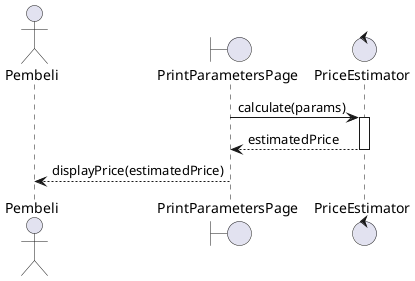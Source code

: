 @startuml
skinparam backgroundColor transparent
actor Pembeli
boundary PrintParametersPage
control PriceEstimator

PrintParametersPage -> PriceEstimator : calculate(params)
activate PriceEstimator
PriceEstimator --> PrintParametersPage : estimatedPrice
deactivate PriceEstimator
PrintParametersPage --> Pembeli : displayPrice(estimatedPrice)
deactivate PrintParametersPage
@enduml
